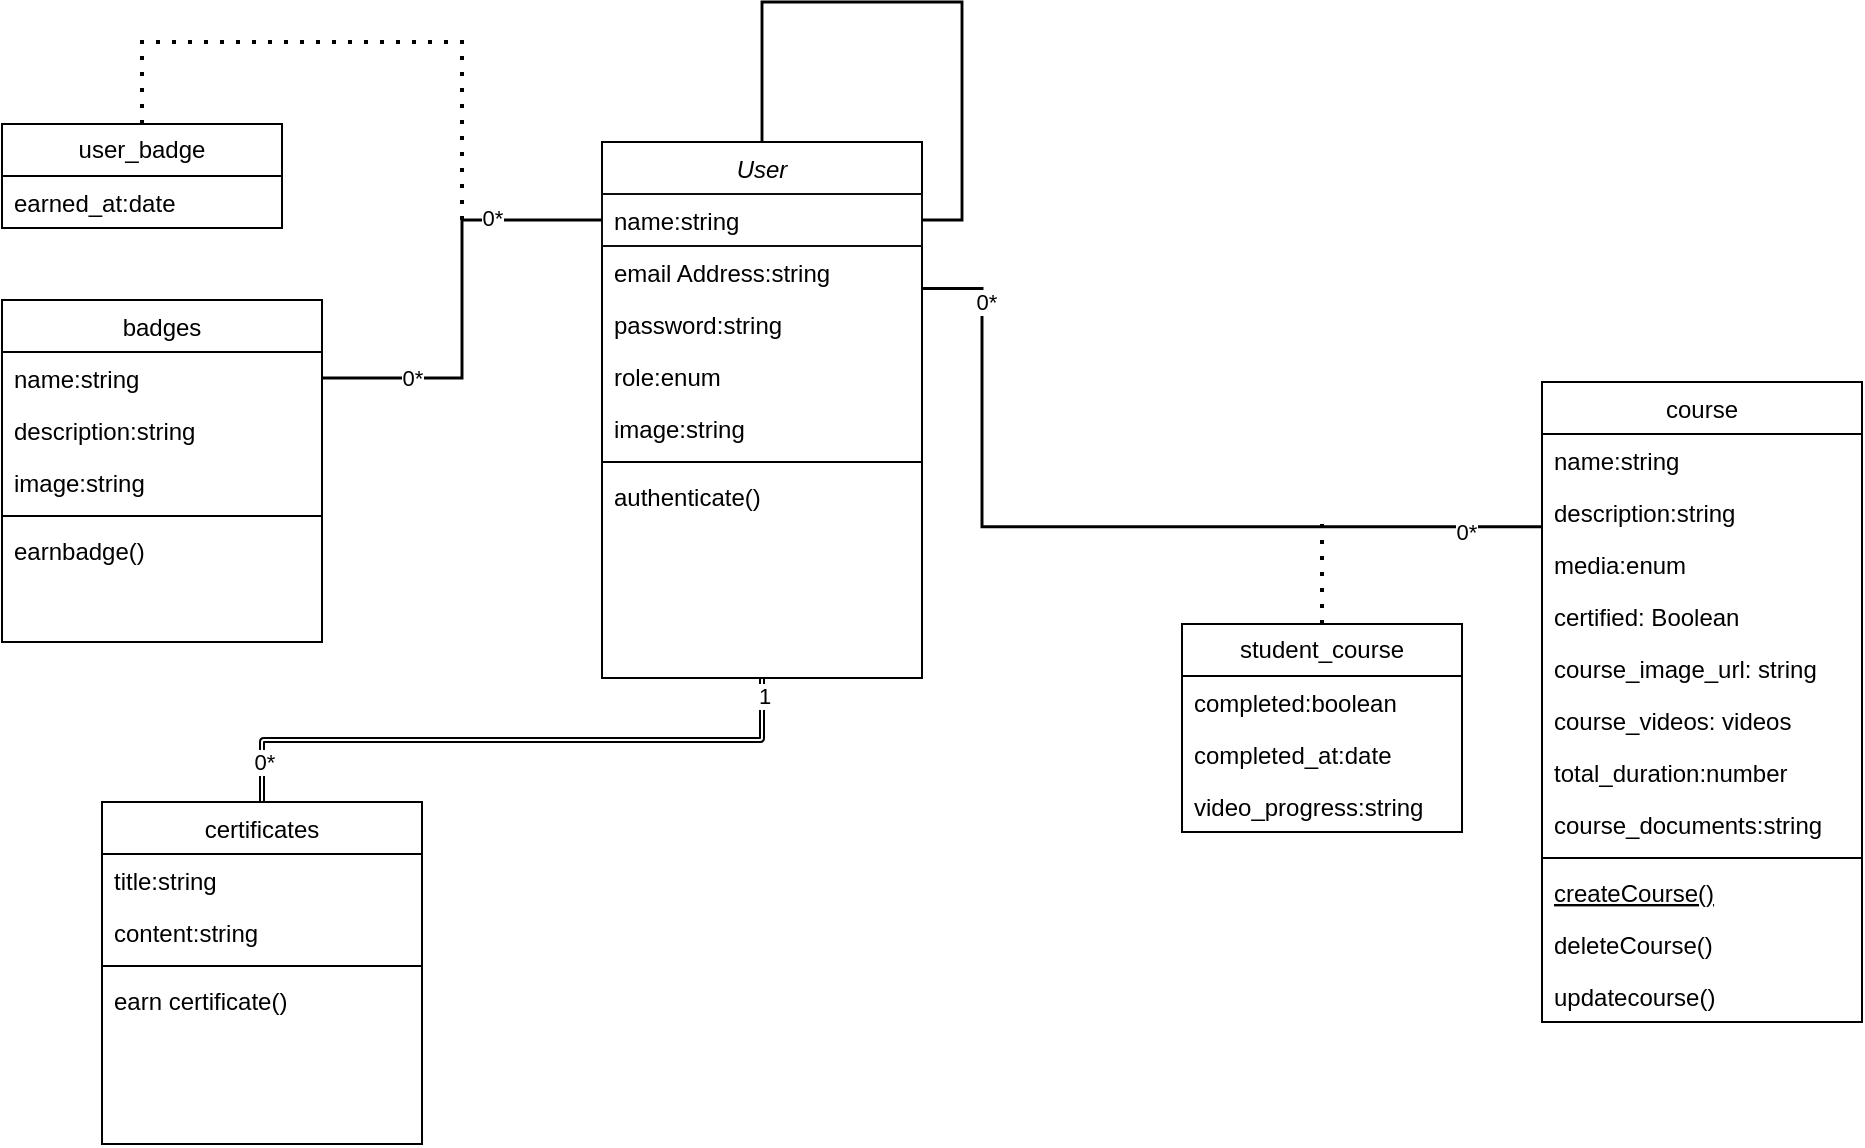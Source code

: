 <mxfile>
    <diagram id="3FNuMBxxDCrIpMWOPa4A" name="Page-1">
        <mxGraphModel dx="1565" dy="1088" grid="1" gridSize="10" guides="1" tooltips="1" connect="1" arrows="1" fold="1" page="0" pageScale="1" pageWidth="850" pageHeight="1100" background="#ffffff" math="0" shadow="0" adaptiveColors="simple">
            <root>
                <mxCell id="0"/>
                <mxCell id="1" parent="0"/>
                <mxCell id="62" value="User" style="swimlane;fontStyle=2;align=center;verticalAlign=top;childLayout=stackLayout;horizontal=1;startSize=26;horizontalStack=0;resizeParent=1;resizeLast=0;collapsible=1;marginBottom=0;rounded=0;shadow=0;strokeWidth=1;strokeColor=#000000;" parent="1" vertex="1">
                    <mxGeometry x="60" y="-40" width="160" height="268" as="geometry">
                        <mxRectangle x="230" y="140" width="160" height="26" as="alternateBounds"/>
                    </mxGeometry>
                </mxCell>
                <mxCell id="64" value="name:string" style="text;align=left;verticalAlign=top;spacingLeft=4;spacingRight=4;overflow=hidden;rotatable=0;points=[[0,0.5],[1,0.5]];portConstraint=eastwest;strokeColor=#0D0D0D;" parent="62" vertex="1">
                    <mxGeometry y="26" width="160" height="26" as="geometry"/>
                </mxCell>
                <mxCell id="63" style="edgeStyle=orthogonalEdgeStyle;rounded=0;orthogonalLoop=1;jettySize=auto;html=1;exitX=1;exitY=0.5;exitDx=0;exitDy=0;entryX=0.5;entryY=0;entryDx=0;entryDy=0;shape=link;width=0.435;" parent="62" source="64" target="62" edge="1">
                    <mxGeometry relative="1" as="geometry">
                        <Array as="points">
                            <mxPoint x="180" y="39"/>
                            <mxPoint x="180" y="-70"/>
                            <mxPoint x="80" y="-70"/>
                        </Array>
                    </mxGeometry>
                </mxCell>
                <mxCell id="66" value="email Address:string" style="text;align=left;verticalAlign=top;spacingLeft=4;spacingRight=4;overflow=hidden;rotatable=0;points=[[0,0.5],[1,0.5]];portConstraint=eastwest;rounded=0;shadow=0;html=0;" parent="62" vertex="1">
                    <mxGeometry y="52" width="160" height="26" as="geometry"/>
                </mxCell>
                <mxCell id="67" value="password:string" style="text;align=left;verticalAlign=top;spacingLeft=4;spacingRight=4;overflow=hidden;rotatable=0;points=[[0,0.5],[1,0.5]];portConstraint=eastwest;rounded=0;shadow=0;html=0;" parent="62" vertex="1">
                    <mxGeometry y="78" width="160" height="26" as="geometry"/>
                </mxCell>
                <mxCell id="71" value="role:enum" style="text;align=left;verticalAlign=top;spacingLeft=4;spacingRight=4;overflow=hidden;rotatable=0;points=[[0,0.5],[1,0.5]];portConstraint=eastwest;rounded=0;shadow=0;html=0;" parent="62" vertex="1">
                    <mxGeometry y="104" width="160" height="26" as="geometry"/>
                </mxCell>
                <mxCell id="124" value="image:string" style="text;align=left;verticalAlign=top;spacingLeft=4;spacingRight=4;overflow=hidden;rotatable=0;points=[[0,0.5],[1,0.5]];portConstraint=eastwest;rounded=0;shadow=0;html=0;" parent="62" vertex="1">
                    <mxGeometry y="130" width="160" height="26" as="geometry"/>
                </mxCell>
                <mxCell id="72" value="" style="line;html=1;strokeWidth=1;align=left;verticalAlign=middle;spacingTop=-1;spacingLeft=3;spacingRight=3;rotatable=0;labelPosition=right;points=[];portConstraint=eastwest;" parent="62" vertex="1">
                    <mxGeometry y="156" width="160" height="8" as="geometry"/>
                </mxCell>
                <mxCell id="73" value="authenticate()" style="text;align=left;verticalAlign=top;spacingLeft=4;spacingRight=4;overflow=hidden;rotatable=0;points=[[0,0.5],[1,0.5]];portConstraint=eastwest;" parent="62" vertex="1">
                    <mxGeometry y="164" width="160" height="26" as="geometry"/>
                </mxCell>
                <mxCell id="74" value="course" style="swimlane;fontStyle=0;align=center;verticalAlign=top;childLayout=stackLayout;horizontal=1;startSize=26;horizontalStack=0;resizeParent=1;resizeLast=0;collapsible=1;marginBottom=0;rounded=0;shadow=0;strokeWidth=1;" parent="1" vertex="1">
                    <mxGeometry x="530" y="80" width="160" height="320" as="geometry">
                        <mxRectangle x="130" y="380" width="160" height="26" as="alternateBounds"/>
                    </mxGeometry>
                </mxCell>
                <mxCell id="75" value="name:string" style="text;align=left;verticalAlign=top;spacingLeft=4;spacingRight=4;overflow=hidden;rotatable=0;points=[[0,0.5],[1,0.5]];portConstraint=eastwest;" parent="74" vertex="1">
                    <mxGeometry y="26" width="160" height="26" as="geometry"/>
                </mxCell>
                <mxCell id="76" value="description:string" style="text;align=left;verticalAlign=top;spacingLeft=4;spacingRight=4;overflow=hidden;rotatable=0;points=[[0,0.5],[1,0.5]];portConstraint=eastwest;" parent="74" vertex="1">
                    <mxGeometry y="52" width="160" height="26" as="geometry"/>
                </mxCell>
                <mxCell id="77" value="media:enum" style="text;align=left;verticalAlign=top;spacingLeft=4;spacingRight=4;overflow=hidden;rotatable=0;points=[[0,0.5],[1,0.5]];portConstraint=eastwest;rounded=0;shadow=0;html=0;" parent="74" vertex="1">
                    <mxGeometry y="78" width="160" height="26" as="geometry"/>
                </mxCell>
                <mxCell id="78" value="certified: Boolean " style="text;align=left;verticalAlign=top;spacingLeft=4;spacingRight=4;overflow=hidden;rotatable=0;points=[[0,0.5],[1,0.5]];portConstraint=eastwest;rounded=0;shadow=0;html=0;" parent="74" vertex="1">
                    <mxGeometry y="104" width="160" height="26" as="geometry"/>
                </mxCell>
                <mxCell id="121" value="course_image_url: string" style="text;align=left;verticalAlign=top;spacingLeft=4;spacingRight=4;overflow=hidden;rotatable=0;points=[[0,0.5],[1,0.5]];portConstraint=eastwest;rounded=0;shadow=0;html=0;" parent="74" vertex="1">
                    <mxGeometry y="130" width="160" height="26" as="geometry"/>
                </mxCell>
                <mxCell id="122" value="course_videos: videos" style="text;align=left;verticalAlign=top;spacingLeft=4;spacingRight=4;overflow=hidden;rotatable=0;points=[[0,0.5],[1,0.5]];portConstraint=eastwest;rounded=0;shadow=0;html=0;" parent="74" vertex="1">
                    <mxGeometry y="156" width="160" height="26" as="geometry"/>
                </mxCell>
                <mxCell id="118" value="total_duration:number" style="text;align=left;verticalAlign=top;spacingLeft=4;spacingRight=4;overflow=hidden;rotatable=0;points=[[0,0.5],[1,0.5]];portConstraint=eastwest;rounded=0;shadow=0;html=0;" parent="74" vertex="1">
                    <mxGeometry y="182" width="160" height="26" as="geometry"/>
                </mxCell>
                <mxCell id="123" value="course_documents:string" style="text;align=left;verticalAlign=top;spacingLeft=4;spacingRight=4;overflow=hidden;rotatable=0;points=[[0,0.5],[1,0.5]];portConstraint=eastwest;rounded=0;shadow=0;html=0;" parent="74" vertex="1">
                    <mxGeometry y="208" width="160" height="26" as="geometry"/>
                </mxCell>
                <mxCell id="79" value="" style="line;html=1;strokeWidth=1;align=left;verticalAlign=middle;spacingTop=-1;spacingLeft=3;spacingRight=3;rotatable=0;labelPosition=right;points=[];portConstraint=eastwest;" parent="74" vertex="1">
                    <mxGeometry y="234" width="160" height="8" as="geometry"/>
                </mxCell>
                <mxCell id="80" value="createCourse()" style="text;align=left;verticalAlign=top;spacingLeft=4;spacingRight=4;overflow=hidden;rotatable=0;points=[[0,0.5],[1,0.5]];portConstraint=eastwest;fontStyle=4" parent="74" vertex="1">
                    <mxGeometry y="242" width="160" height="26" as="geometry"/>
                </mxCell>
                <mxCell id="81" value="deleteCourse()" style="text;align=left;verticalAlign=top;spacingLeft=4;spacingRight=4;overflow=hidden;rotatable=0;points=[[0,0.5],[1,0.5]];portConstraint=eastwest;" parent="74" vertex="1">
                    <mxGeometry y="268" width="160" height="26" as="geometry"/>
                </mxCell>
                <mxCell id="VzEZFE_QKx5X4syORXEy-129" value="updatecourse()" style="text;align=left;verticalAlign=top;spacingLeft=4;spacingRight=4;overflow=hidden;rotatable=0;points=[[0,0.5],[1,0.5]];portConstraint=eastwest;" vertex="1" parent="74">
                    <mxGeometry y="294" width="160" height="26" as="geometry"/>
                </mxCell>
                <mxCell id="85" value="badges" style="swimlane;fontStyle=0;align=center;verticalAlign=top;childLayout=stackLayout;horizontal=1;startSize=26;horizontalStack=0;resizeParent=1;resizeLast=0;collapsible=1;marginBottom=0;rounded=0;shadow=0;strokeWidth=1;" parent="1" vertex="1">
                    <mxGeometry x="-240" y="39" width="160" height="171" as="geometry">
                        <mxRectangle x="550" y="140" width="160" height="26" as="alternateBounds"/>
                    </mxGeometry>
                </mxCell>
                <mxCell id="86" value="name:string" style="text;align=left;verticalAlign=top;spacingLeft=4;spacingRight=4;overflow=hidden;rotatable=0;points=[[0,0.5],[1,0.5]];portConstraint=eastwest;" parent="85" vertex="1">
                    <mxGeometry y="26" width="160" height="26" as="geometry"/>
                </mxCell>
                <mxCell id="87" value="description:string" style="text;align=left;verticalAlign=top;spacingLeft=4;spacingRight=4;overflow=hidden;rotatable=0;points=[[0,0.5],[1,0.5]];portConstraint=eastwest;rounded=0;shadow=0;html=0;" parent="85" vertex="1">
                    <mxGeometry y="52" width="160" height="26" as="geometry"/>
                </mxCell>
                <mxCell id="88" value="image:string" style="text;align=left;verticalAlign=top;spacingLeft=4;spacingRight=4;overflow=hidden;rotatable=0;points=[[0,0.5],[1,0.5]];portConstraint=eastwest;rounded=0;shadow=0;html=0;" parent="85" vertex="1">
                    <mxGeometry y="78" width="160" height="26" as="geometry"/>
                </mxCell>
                <mxCell id="89" value="" style="line;html=1;strokeWidth=1;align=left;verticalAlign=middle;spacingTop=-1;spacingLeft=3;spacingRight=3;rotatable=0;labelPosition=right;points=[];portConstraint=eastwest;" parent="85" vertex="1">
                    <mxGeometry y="104" width="160" height="8" as="geometry"/>
                </mxCell>
                <mxCell id="90" value="earnbadge()" style="text;align=left;verticalAlign=top;spacingLeft=4;spacingRight=4;overflow=hidden;rotatable=0;points=[[0,0.5],[1,0.5]];portConstraint=eastwest;" parent="85" vertex="1">
                    <mxGeometry y="112" width="160" height="26" as="geometry"/>
                </mxCell>
                <mxCell id="99" style="edgeStyle=orthogonalEdgeStyle;rounded=0;orthogonalLoop=1;jettySize=auto;html=1;entryX=-0.003;entryY=0.783;entryDx=0;entryDy=0;shape=link;width=-0.476;exitX=0.997;exitY=0.818;exitDx=0;exitDy=0;exitPerimeter=0;entryPerimeter=0;" parent="1" target="76" edge="1">
                    <mxGeometry relative="1" as="geometry">
                        <mxPoint x="219.52" y="33.268" as="sourcePoint"/>
                        <Array as="points">
                            <mxPoint x="250" y="33"/>
                            <mxPoint x="250" y="152"/>
                        </Array>
                    </mxGeometry>
                </mxCell>
                <mxCell id="100" value="0*" style="edgeLabel;html=1;align=center;verticalAlign=middle;resizable=0;points=[];" parent="99" connectable="0" vertex="1">
                    <mxGeometry x="0.824" y="-2" relative="1" as="geometry">
                        <mxPoint as="offset"/>
                    </mxGeometry>
                </mxCell>
                <mxCell id="101" value="0*" style="edgeLabel;html=1;align=center;verticalAlign=middle;resizable=0;points=[];" parent="99" connectable="0" vertex="1">
                    <mxGeometry x="-0.83" y="2" relative="1" as="geometry">
                        <mxPoint as="offset"/>
                    </mxGeometry>
                </mxCell>
                <mxCell id="102" style="edgeStyle=orthogonalEdgeStyle;rounded=0;orthogonalLoop=1;jettySize=auto;html=1;exitX=0;exitY=0.5;exitDx=0;exitDy=0;entryX=1;entryY=0.5;entryDx=0;entryDy=0;shape=link;width=-0.476;" parent="1" source="64" target="86" edge="1">
                    <mxGeometry relative="1" as="geometry"/>
                </mxCell>
                <mxCell id="103" value="0*" style="edgeLabel;html=1;align=center;verticalAlign=middle;resizable=0;points=[];" parent="102" connectable="0" vertex="1">
                    <mxGeometry x="-0.492" y="-3" relative="1" as="geometry">
                        <mxPoint y="2" as="offset"/>
                    </mxGeometry>
                </mxCell>
                <mxCell id="104" value="0*" style="edgeLabel;html=1;align=center;verticalAlign=middle;resizable=0;points=[];" parent="102" connectable="0" vertex="1">
                    <mxGeometry x="0.589" y="-3" relative="1" as="geometry">
                        <mxPoint y="3" as="offset"/>
                    </mxGeometry>
                </mxCell>
                <mxCell id="105" value="student_course" style="swimlane;fontStyle=0;childLayout=stackLayout;horizontal=1;startSize=26;fillColor=none;horizontalStack=0;resizeParent=1;resizeParentMax=0;resizeLast=0;collapsible=1;marginBottom=0;whiteSpace=wrap;html=1;" parent="1" vertex="1">
                    <mxGeometry x="350" y="201" width="140" height="104" as="geometry"/>
                </mxCell>
                <mxCell id="106" value="completed:boolean" style="text;strokeColor=none;fillColor=none;align=left;verticalAlign=top;spacingLeft=4;spacingRight=4;overflow=hidden;rotatable=0;points=[[0,0.5],[1,0.5]];portConstraint=eastwest;whiteSpace=wrap;html=1;" parent="105" vertex="1">
                    <mxGeometry y="26" width="140" height="26" as="geometry"/>
                </mxCell>
                <mxCell id="128" value="completed_at:date" style="text;strokeColor=none;fillColor=none;align=left;verticalAlign=top;spacingLeft=4;spacingRight=4;overflow=hidden;rotatable=0;points=[[0,0.5],[1,0.5]];portConstraint=eastwest;whiteSpace=wrap;html=1;" parent="105" vertex="1">
                    <mxGeometry y="52" width="140" height="26" as="geometry"/>
                </mxCell>
                <mxCell id="129" value="video_progress:string" style="text;strokeColor=none;fillColor=none;align=left;verticalAlign=top;spacingLeft=4;spacingRight=4;overflow=hidden;rotatable=0;points=[[0,0.5],[1,0.5]];portConstraint=eastwest;whiteSpace=wrap;html=1;" parent="105" vertex="1">
                    <mxGeometry y="78" width="140" height="26" as="geometry"/>
                </mxCell>
                <mxCell id="107" value="" style="endArrow=none;dashed=1;html=1;dashPattern=1 3;strokeWidth=2;rounded=0;exitX=0.5;exitY=0;exitDx=0;exitDy=0;" parent="1" source="105" edge="1">
                    <mxGeometry width="50" height="50" relative="1" as="geometry">
                        <mxPoint x="390" y="170" as="sourcePoint"/>
                        <mxPoint x="420" y="150" as="targetPoint"/>
                    </mxGeometry>
                </mxCell>
                <mxCell id="125" value="user_badge" style="swimlane;fontStyle=0;childLayout=stackLayout;horizontal=1;startSize=26;fillColor=none;horizontalStack=0;resizeParent=1;resizeParentMax=0;resizeLast=0;collapsible=1;marginBottom=0;whiteSpace=wrap;html=1;" parent="1" vertex="1">
                    <mxGeometry x="-240" y="-49" width="140" height="52" as="geometry"/>
                </mxCell>
                <mxCell id="126" value="earned_at:date" style="text;strokeColor=none;fillColor=none;align=left;verticalAlign=top;spacingLeft=4;spacingRight=4;overflow=hidden;rotatable=0;points=[[0,0.5],[1,0.5]];portConstraint=eastwest;whiteSpace=wrap;html=1;" parent="125" vertex="1">
                    <mxGeometry y="26" width="140" height="26" as="geometry"/>
                </mxCell>
                <mxCell id="127" value="" style="endArrow=none;dashed=1;html=1;dashPattern=1 3;strokeWidth=2;rounded=0;exitX=0.5;exitY=0;exitDx=0;exitDy=0;edgeStyle=elbowEdgeStyle;elbow=vertical;" parent="1" source="125" edge="1">
                    <mxGeometry width="50" height="50" relative="1" as="geometry">
                        <mxPoint x="-200" y="-80" as="sourcePoint"/>
                        <mxPoint x="-10" as="targetPoint"/>
                        <Array as="points">
                            <mxPoint x="-90" y="-90"/>
                        </Array>
                    </mxGeometry>
                </mxCell>
                <mxCell id="oyve_Dc3KjZaQUPvscpk-135" style="edgeStyle=elbowEdgeStyle;html=1;shape=link;width=2;elbow=vertical;entryX=0.5;entryY=1;entryDx=0;entryDy=0;exitX=0.5;exitY=0;exitDx=0;exitDy=0;" edge="1" parent="1" source="oyve_Dc3KjZaQUPvscpk-129" target="62">
                    <mxGeometry relative="1" as="geometry">
                        <mxPoint x="10" y="419.5" as="sourcePoint"/>
                        <mxPoint x="150" y="260" as="targetPoint"/>
                    </mxGeometry>
                </mxCell>
                <mxCell id="oyve_Dc3KjZaQUPvscpk-136" value="0*" style="edgeLabel;html=1;align=center;verticalAlign=middle;resizable=0;points=[];" vertex="1" connectable="0" parent="oyve_Dc3KjZaQUPvscpk-135">
                    <mxGeometry x="-0.953" y="-1" relative="1" as="geometry">
                        <mxPoint y="-13" as="offset"/>
                    </mxGeometry>
                </mxCell>
                <mxCell id="oyve_Dc3KjZaQUPvscpk-137" value="1" style="edgeLabel;html=1;align=center;verticalAlign=middle;resizable=0;points=[];" vertex="1" connectable="0" parent="oyve_Dc3KjZaQUPvscpk-135">
                    <mxGeometry x="0.942" y="-1" relative="1" as="geometry">
                        <mxPoint as="offset"/>
                    </mxGeometry>
                </mxCell>
                <mxCell id="oyve_Dc3KjZaQUPvscpk-129" value="certificates" style="swimlane;fontStyle=0;align=center;verticalAlign=top;childLayout=stackLayout;horizontal=1;startSize=26;horizontalStack=0;resizeParent=1;resizeLast=0;collapsible=1;marginBottom=0;rounded=0;shadow=0;strokeWidth=1;" vertex="1" parent="1">
                    <mxGeometry x="-190" y="290" width="160" height="171" as="geometry">
                        <mxRectangle x="550" y="140" width="160" height="26" as="alternateBounds"/>
                    </mxGeometry>
                </mxCell>
                <mxCell id="oyve_Dc3KjZaQUPvscpk-130" value="title:string" style="text;align=left;verticalAlign=top;spacingLeft=4;spacingRight=4;overflow=hidden;rotatable=0;points=[[0,0.5],[1,0.5]];portConstraint=eastwest;" vertex="1" parent="oyve_Dc3KjZaQUPvscpk-129">
                    <mxGeometry y="26" width="160" height="26" as="geometry"/>
                </mxCell>
                <mxCell id="oyve_Dc3KjZaQUPvscpk-131" value="content:string" style="text;align=left;verticalAlign=top;spacingLeft=4;spacingRight=4;overflow=hidden;rotatable=0;points=[[0,0.5],[1,0.5]];portConstraint=eastwest;rounded=0;shadow=0;html=0;" vertex="1" parent="oyve_Dc3KjZaQUPvscpk-129">
                    <mxGeometry y="52" width="160" height="26" as="geometry"/>
                </mxCell>
                <mxCell id="oyve_Dc3KjZaQUPvscpk-133" value="" style="line;html=1;strokeWidth=1;align=left;verticalAlign=middle;spacingTop=-1;spacingLeft=3;spacingRight=3;rotatable=0;labelPosition=right;points=[];portConstraint=eastwest;" vertex="1" parent="oyve_Dc3KjZaQUPvscpk-129">
                    <mxGeometry y="78" width="160" height="8" as="geometry"/>
                </mxCell>
                <mxCell id="oyve_Dc3KjZaQUPvscpk-134" value="earn certificate()" style="text;align=left;verticalAlign=top;spacingLeft=4;spacingRight=4;overflow=hidden;rotatable=0;points=[[0,0.5],[1,0.5]];portConstraint=eastwest;" vertex="1" parent="oyve_Dc3KjZaQUPvscpk-129">
                    <mxGeometry y="86" width="160" height="26" as="geometry"/>
                </mxCell>
            </root>
        </mxGraphModel>
    </diagram>
    <diagram id="HqwARF_Bo_RHaV7-NW17" name="Page-2">
        <mxGraphModel dx="964" dy="569" grid="1" gridSize="10" guides="1" tooltips="1" connect="1" arrows="1" fold="1" page="0" pageScale="1" pageWidth="850" pageHeight="1100" math="0" shadow="0">
            <root>
                <mxCell id="0"/>
                <mxCell id="1" parent="0"/>
                <mxCell id="hDUXx82-lPZZl_xgKZIQ-22" style="edgeStyle=none;html=1;exitX=0.5;exitY=0.5;exitDx=0;exitDy=0;exitPerimeter=0;shape=link;width=-0.345;" edge="1" parent="1" source="hDUXx82-lPZZl_xgKZIQ-1" target="hDUXx82-lPZZl_xgKZIQ-7">
                    <mxGeometry relative="1" as="geometry"/>
                </mxCell>
                <mxCell id="hDUXx82-lPZZl_xgKZIQ-1" value="Teacher" style="shape=umlActor;verticalLabelPosition=bottom;verticalAlign=top;html=1;" vertex="1" parent="1">
                    <mxGeometry x="70" y="390" width="30" height="60" as="geometry"/>
                </mxCell>
                <mxCell id="hDUXx82-lPZZl_xgKZIQ-15" style="edgeStyle=none;html=1;exitX=0.5;exitY=0.5;exitDx=0;exitDy=0;exitPerimeter=0;shape=link;width=0.345;" edge="1" parent="1" source="hDUXx82-lPZZl_xgKZIQ-2" target="hDUXx82-lPZZl_xgKZIQ-14">
                    <mxGeometry relative="1" as="geometry"/>
                </mxCell>
                <mxCell id="hDUXx82-lPZZl_xgKZIQ-17" style="edgeStyle=none;html=1;exitX=0.5;exitY=0.5;exitDx=0;exitDy=0;exitPerimeter=0;shape=link;width=-0.345;" edge="1" parent="1" source="hDUXx82-lPZZl_xgKZIQ-2" target="hDUXx82-lPZZl_xgKZIQ-13">
                    <mxGeometry relative="1" as="geometry"/>
                </mxCell>
                <mxCell id="hDUXx82-lPZZl_xgKZIQ-18" style="edgeStyle=none;html=1;exitX=0.5;exitY=0.5;exitDx=0;exitDy=0;exitPerimeter=0;entryX=0;entryY=0.5;entryDx=0;entryDy=0;shape=link;width=1.034;" edge="1" parent="1" source="hDUXx82-lPZZl_xgKZIQ-2" target="hDUXx82-lPZZl_xgKZIQ-12">
                    <mxGeometry relative="1" as="geometry"/>
                </mxCell>
                <mxCell id="hDUXx82-lPZZl_xgKZIQ-2" value="Student" style="shape=umlActor;verticalLabelPosition=bottom;verticalAlign=top;html=1;" vertex="1" parent="1">
                    <mxGeometry x="60" y="140" width="30" height="60" as="geometry"/>
                </mxCell>
                <mxCell id="hDUXx82-lPZZl_xgKZIQ-6" value="earn certificates" style="ellipse;whiteSpace=wrap;html=1;" vertex="1" parent="1">
                    <mxGeometry x="500" y="310" width="140" height="50" as="geometry"/>
                </mxCell>
                <mxCell id="hDUXx82-lPZZl_xgKZIQ-7" value="manage courses" style="ellipse;whiteSpace=wrap;html=1;" vertex="1" parent="1">
                    <mxGeometry x="110" y="440" width="140" height="40" as="geometry"/>
                </mxCell>
                <mxCell id="hDUXx82-lPZZl_xgKZIQ-8" value="watch course" style="ellipse;whiteSpace=wrap;html=1;" vertex="1" parent="1">
                    <mxGeometry x="290" y="340" width="140" height="40" as="geometry"/>
                </mxCell>
                <mxCell id="hDUXx82-lPZZl_xgKZIQ-9" value="earn and redeem tokens" style="ellipse;whiteSpace=wrap;html=1;" vertex="1" parent="1">
                    <mxGeometry x="410" y="205" width="140" height="40" as="geometry"/>
                </mxCell>
                <mxCell id="hDUXx82-lPZZl_xgKZIQ-10" value="view student progress" style="ellipse;whiteSpace=wrap;html=1;" vertex="1" parent="1">
                    <mxGeometry x="200" y="380" width="140" height="40" as="geometry"/>
                </mxCell>
                <mxCell id="hDUXx82-lPZZl_xgKZIQ-11" value="Create course" style="ellipse;whiteSpace=wrap;html=1;" vertex="1" parent="1">
                    <mxGeometry x="380" y="460" width="140" height="40" as="geometry"/>
                </mxCell>
                <mxCell id="hDUXx82-lPZZl_xgKZIQ-12" value="Manage profile" style="ellipse;whiteSpace=wrap;html=1;" vertex="1" parent="1">
                    <mxGeometry x="200" y="140" width="140" height="40" as="geometry"/>
                </mxCell>
                <mxCell id="hDUXx82-lPZZl_xgKZIQ-19" style="edgeStyle=none;html=1;exitX=1;exitY=1;exitDx=0;exitDy=0;" edge="1" parent="1" source="hDUXx82-lPZZl_xgKZIQ-13" target="hDUXx82-lPZZl_xgKZIQ-8">
                    <mxGeometry relative="1" as="geometry"/>
                </mxCell>
                <mxCell id="hDUXx82-lPZZl_xgKZIQ-13" value="Enroll in course" style="ellipse;whiteSpace=wrap;html=1;" vertex="1" parent="1">
                    <mxGeometry x="70" y="230" width="140" height="40" as="geometry"/>
                </mxCell>
                <mxCell id="hDUXx82-lPZZl_xgKZIQ-14" value="Register/login" style="ellipse;whiteSpace=wrap;html=1;" vertex="1" parent="1">
                    <mxGeometry x="200" y="200" width="140" height="40" as="geometry"/>
                </mxCell>
                <mxCell id="hDUXx82-lPZZl_xgKZIQ-16" style="edgeStyle=none;html=1;exitX=0.5;exitY=0.5;exitDx=0;exitDy=0;exitPerimeter=0;entryX=0.277;entryY=0.889;entryDx=0;entryDy=0;entryPerimeter=0;shape=link;width=0.345;" edge="1" parent="1" source="hDUXx82-lPZZl_xgKZIQ-1" target="hDUXx82-lPZZl_xgKZIQ-14">
                    <mxGeometry relative="1" as="geometry"/>
                </mxCell>
                <mxCell id="hDUXx82-lPZZl_xgKZIQ-20" value="" style="endArrow=block;dashed=1;endFill=0;endSize=12;html=1;exitX=0;exitY=0.5;exitDx=0;exitDy=0;entryX=1;entryY=0.5;entryDx=0;entryDy=0;" edge="1" parent="1" source="hDUXx82-lPZZl_xgKZIQ-6" target="hDUXx82-lPZZl_xgKZIQ-8">
                    <mxGeometry width="160" relative="1" as="geometry">
                        <mxPoint x="160" y="320" as="sourcePoint"/>
                        <mxPoint x="320" y="320" as="targetPoint"/>
                    </mxGeometry>
                </mxCell>
                <mxCell id="hDUXx82-lPZZl_xgKZIQ-23" value="" style="endArrow=block;dashed=1;endFill=0;endSize=12;html=1;" edge="1" parent="1" source="hDUXx82-lPZZl_xgKZIQ-11" target="hDUXx82-lPZZl_xgKZIQ-7">
                    <mxGeometry width="160" relative="1" as="geometry">
                        <mxPoint x="376" y="350" as="sourcePoint"/>
                        <mxPoint x="380" y="260" as="targetPoint"/>
                    </mxGeometry>
                </mxCell>
                <mxCell id="hDUXx82-lPZZl_xgKZIQ-24" value="" style="endArrow=block;dashed=1;endFill=0;endSize=12;html=1;exitX=0.324;exitY=0.943;exitDx=0;exitDy=0;exitPerimeter=0;" edge="1" parent="1" source="hDUXx82-lPZZl_xgKZIQ-9">
                    <mxGeometry width="160" relative="1" as="geometry">
                        <mxPoint x="376" y="350" as="sourcePoint"/>
                        <mxPoint x="380" y="340" as="targetPoint"/>
                    </mxGeometry>
                </mxCell>
                <mxCell id="hDUXx82-lPZZl_xgKZIQ-25" value="frame" style="shape=umlFrame;whiteSpace=wrap;html=1;pointerEvents=0;" vertex="1" parent="1">
                    <mxGeometry x="40" y="80" width="620" height="590" as="geometry"/>
                </mxCell>
                <mxCell id="hDUXx82-lPZZl_xgKZIQ-26" style="edgeStyle=none;html=1;exitX=0.75;exitY=0.1;exitDx=0;exitDy=0;exitPerimeter=0;entryX=0.042;entryY=0.611;entryDx=0;entryDy=0;entryPerimeter=0;shape=link;width=-0.345;" edge="1" parent="1" source="hDUXx82-lPZZl_xgKZIQ-1" target="hDUXx82-lPZZl_xgKZIQ-10">
                    <mxGeometry relative="1" as="geometry"/>
                </mxCell>
                <mxCell id="fEl7ngl8956fyk3ZPSYV-1" value="update course" style="ellipse;whiteSpace=wrap;html=1;" vertex="1" parent="1">
                    <mxGeometry x="130" y="540" width="140" height="40" as="geometry"/>
                </mxCell>
                <mxCell id="fEl7ngl8956fyk3ZPSYV-2" value="" style="endArrow=block;dashed=1;endFill=0;endSize=12;html=1;entryX=0.6;entryY=0.913;entryDx=0;entryDy=0;entryPerimeter=0;" edge="1" source="fEl7ngl8956fyk3ZPSYV-1" parent="1" target="hDUXx82-lPZZl_xgKZIQ-7">
                    <mxGeometry width="160" relative="1" as="geometry">
                        <mxPoint x="386" y="360" as="sourcePoint"/>
                        <mxPoint x="258" y="475" as="targetPoint"/>
                    </mxGeometry>
                </mxCell>
                <mxCell id="fEl7ngl8956fyk3ZPSYV-3" value="delete course" style="ellipse;whiteSpace=wrap;html=1;" vertex="1" parent="1">
                    <mxGeometry x="330" y="540" width="140" height="40" as="geometry"/>
                </mxCell>
                <mxCell id="fEl7ngl8956fyk3ZPSYV-4" value="" style="endArrow=block;dashed=1;endFill=0;endSize=12;html=1;entryX=0.89;entryY=0.878;entryDx=0;entryDy=0;entryPerimeter=0;" edge="1" source="fEl7ngl8956fyk3ZPSYV-3" parent="1" target="hDUXx82-lPZZl_xgKZIQ-7">
                    <mxGeometry width="160" relative="1" as="geometry">
                        <mxPoint x="396" y="370" as="sourcePoint"/>
                        <mxPoint x="268" y="485" as="targetPoint"/>
                    </mxGeometry>
                </mxCell>
            </root>
        </mxGraphModel>
    </diagram>
</mxfile>
